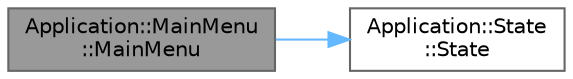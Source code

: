 digraph "Application::MainMenu::MainMenu"
{
 // LATEX_PDF_SIZE
  bgcolor="transparent";
  edge [fontname=Helvetica,fontsize=10,labelfontname=Helvetica,labelfontsize=10];
  node [fontname=Helvetica,fontsize=10,shape=box,height=0.2,width=0.4];
  rankdir="LR";
  Node1 [id="Node000001",label="Application::MainMenu\l::MainMenu",height=0.2,width=0.4,color="gray40", fillcolor="grey60", style="filled", fontcolor="black",tooltip="Constructor que inicializa el menú principal."];
  Node1 -> Node2 [id="edge1_Node000001_Node000002",color="steelblue1",style="solid",tooltip=" "];
  Node2 [id="Node000002",label="Application::State\l::State",height=0.2,width=0.4,color="grey40", fillcolor="white", style="filled",URL="$class_application_1_1_state.html#a374a363a3447f88efa91946a66616f2e",tooltip="Constructor que inicializa el estado con el contexto de la máquina de estados."];
}
